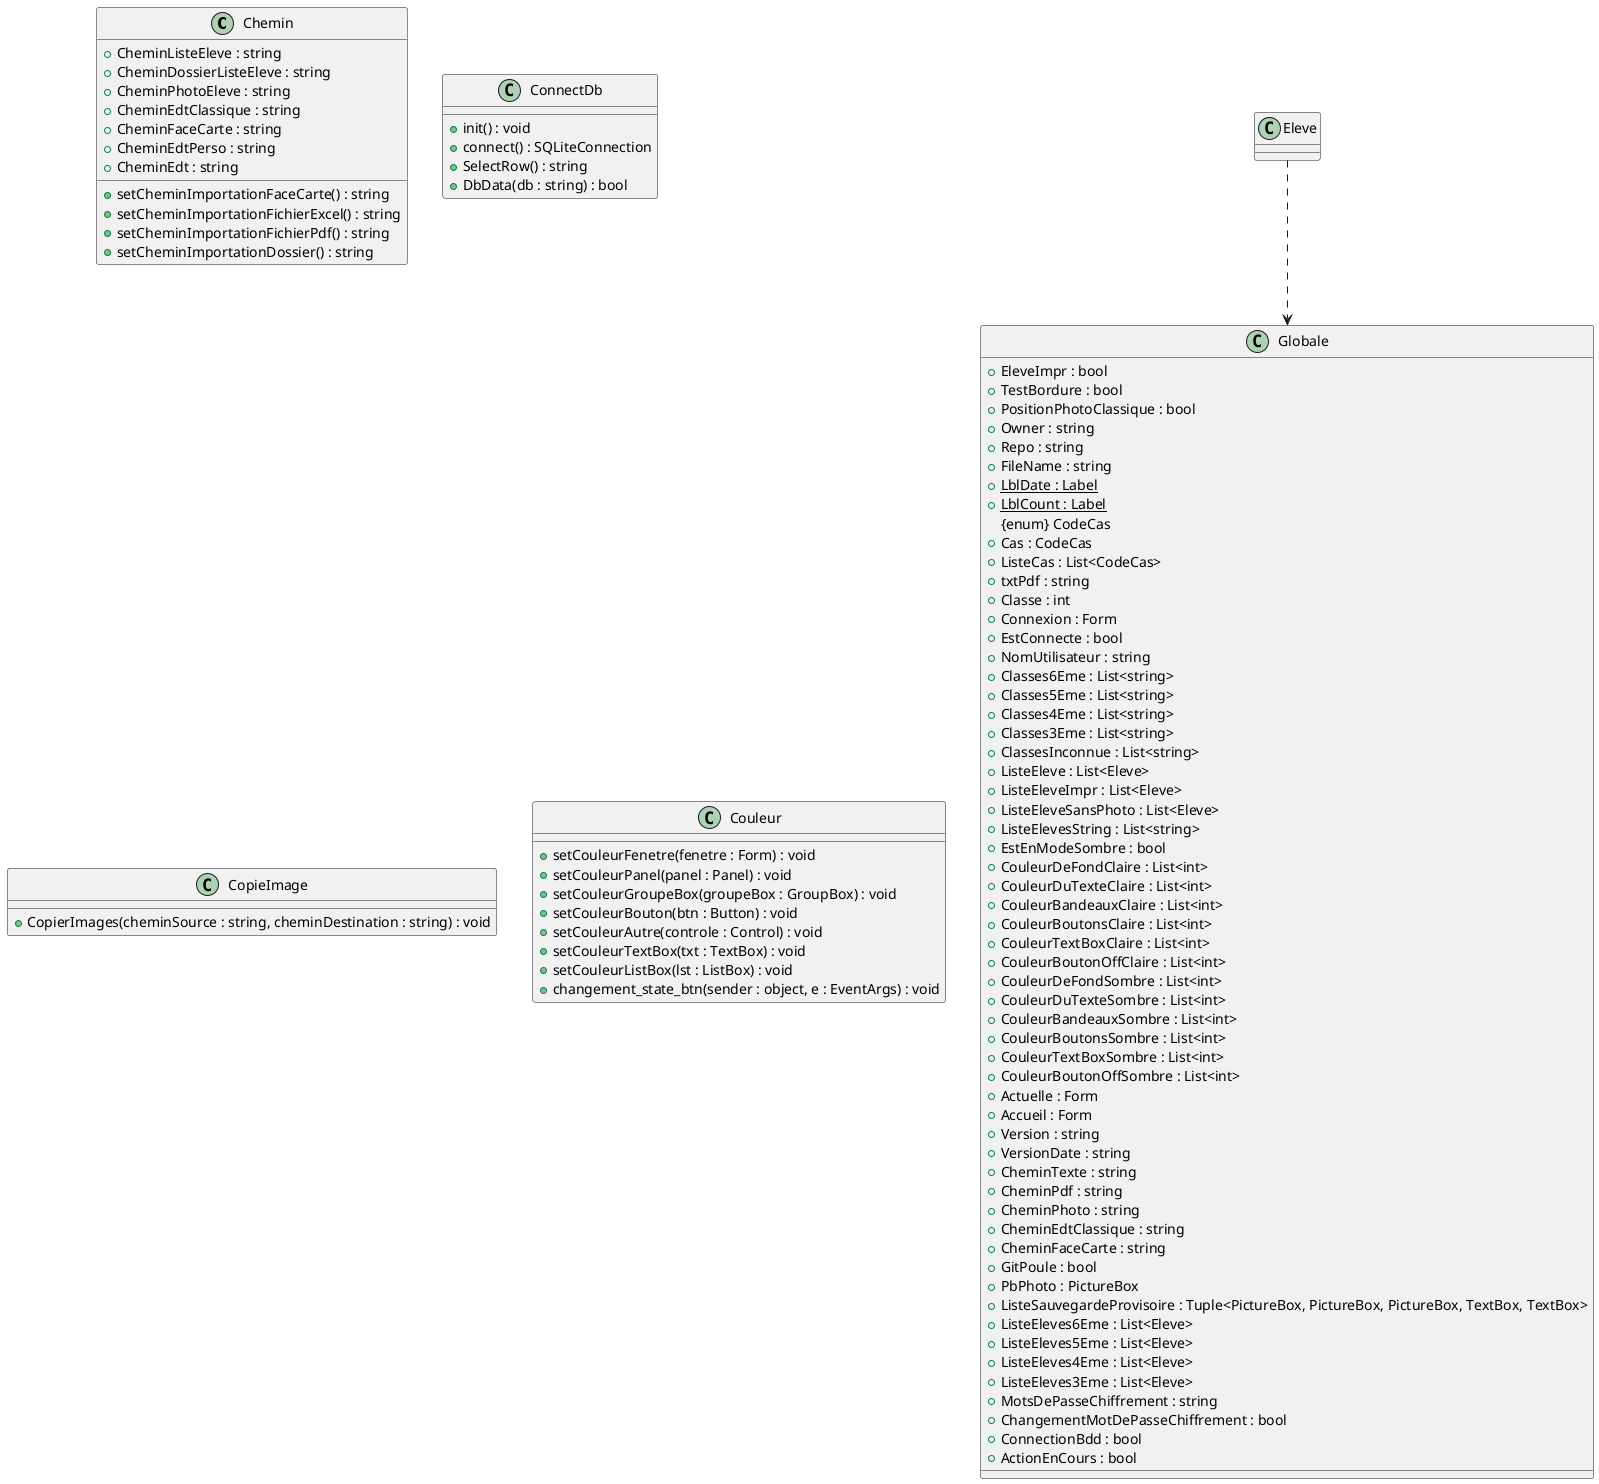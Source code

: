 @startuml
class Chemin {
    +CheminListeEleve : string
    +CheminDossierListeEleve : string 
    +CheminPhotoEleve : string
    +CheminEdtClassique : string
    +CheminFaceCarte : string
    +CheminEdtPerso : string
    +CheminEdt : string
    +setCheminImportationFaceCarte() : string
    +setCheminImportationFichierExcel() : string
    +setCheminImportationFichierPdf() : string
    +setCheminImportationDossier() : string
}

class ConnectDb {
    +init() : void
    +connect() : SQLiteConnection
    +SelectRow() : string
    +DbData(db : string) : bool
}

class CopieImage {
    +CopierImages(cheminSource : string, cheminDestination : string) : void
}

class Couleur {
    +setCouleurFenetre(fenetre : Form) : void
    +setCouleurPanel(panel : Panel) : void
    +setCouleurGroupeBox(groupeBox : GroupBox) : void
    +setCouleurBouton(btn : Button) : void
    +setCouleurAutre(controle : Control) : void
    +setCouleurTextBox(txt : TextBox) : void 
    +setCouleurListBox(lst : ListBox) : void
    +changement_state_btn(sender : object, e : EventArgs) : void
}

class Globale {
    +EleveImpr : bool
    +TestBordure : bool
    +PositionPhotoClassique : bool 
    +Owner : string
    +Repo : string
    +FileName : string
    {static} +LblDate : Label
    {static} +LblCount : Label
    {enum} CodeCas
    +Cas : CodeCas
    +ListeCas : List<CodeCas>
    +txtPdf : string
    +Classe : int
    +Connexion : Form
    +EstConnecte : bool
    +NomUtilisateur : string
    +Classes6Eme : List<string>
    +Classes5Eme : List<string>
    +Classes4Eme : List<string>
    +Classes3Eme : List<string>
    +ClassesInconnue : List<string>
    +ListeEleve : List<Eleve>
    +ListeEleveImpr : List<Eleve>  
    +ListeEleveSansPhoto : List<Eleve>
    +ListeElevesString : List<string>
    +EstEnModeSombre : bool
    +CouleurDeFondClaire : List<int>
    +CouleurDuTexteClaire : List<int>
    +CouleurBandeauxClaire : List<int>
    +CouleurBoutonsClaire : List<int>
    +CouleurTextBoxClaire : List<int>
    +CouleurBoutonOffClaire : List<int>
    +CouleurDeFondSombre : List<int>
    +CouleurDuTexteSombre : List<int>
    +CouleurBandeauxSombre : List<int>
    +CouleurBoutonsSombre : List<int>
    +CouleurTextBoxSombre : List<int>
    +CouleurBoutonOffSombre : List<int>
    +Actuelle : Form
    +Accueil : Form  
    +Version : string
    +VersionDate : string
    +CheminTexte : string
    +CheminPdf : string
    +CheminPhoto : string
    +CheminEdtClassique : string
    +CheminFaceCarte : string
    +GitPoule : bool
    +PbPhoto : PictureBox
    +ListeSauvegardeProvisoire : Tuple<PictureBox, PictureBox, PictureBox, TextBox, TextBox>
    +ListeEleves6Eme : List<Eleve>
    +ListeEleves5Eme : List<Eleve>
    +ListeEleves4Eme : List<Eleve>
    +ListeEleves3Eme : List<Eleve>
    +MotsDePasseChiffrement : string
    +ChangementMotDePasseChiffrement : bool
    +ConnectionBdd : bool
    +ActionEnCours : bool
}

Eleve ..> Globale

@enduml
